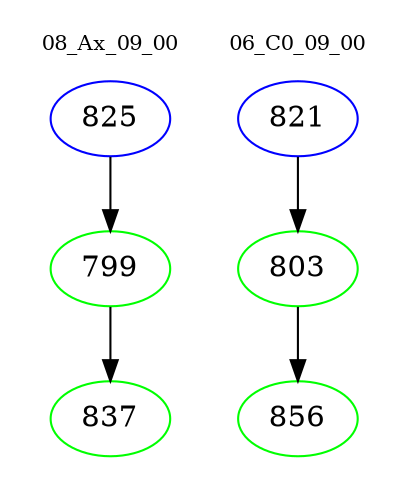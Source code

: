 digraph{
subgraph cluster_0 {
color = white
label = "08_Ax_09_00";
fontsize=10;
T0_825 [label="825", color="blue"]
T0_825 -> T0_799 [color="black"]
T0_799 [label="799", color="green"]
T0_799 -> T0_837 [color="black"]
T0_837 [label="837", color="green"]
}
subgraph cluster_1 {
color = white
label = "06_C0_09_00";
fontsize=10;
T1_821 [label="821", color="blue"]
T1_821 -> T1_803 [color="black"]
T1_803 [label="803", color="green"]
T1_803 -> T1_856 [color="black"]
T1_856 [label="856", color="green"]
}
}
